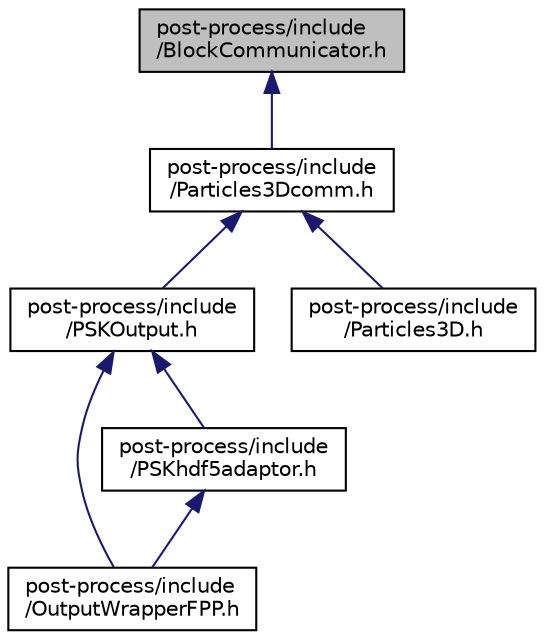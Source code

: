digraph "post-process/include/BlockCommunicator.h"
{
 // INTERACTIVE_SVG=YES
 // LATEX_PDF_SIZE
  edge [fontname="Helvetica",fontsize="10",labelfontname="Helvetica",labelfontsize="10"];
  node [fontname="Helvetica",fontsize="10",shape=record];
  Node1 [label="post-process/include\l/BlockCommunicator.h",height=0.2,width=0.4,color="black", fillcolor="grey75", style="filled", fontcolor="black",tooltip=" "];
  Node1 -> Node2 [dir="back",color="midnightblue",fontsize="10",style="solid",fontname="Helvetica"];
  Node2 [label="post-process/include\l/Particles3Dcomm.h",height=0.2,width=0.4,color="black", fillcolor="white", style="filled",URL="$d8/d5c/post-process_2include_2_particles3_dcomm_8h.html",tooltip=" "];
  Node2 -> Node3 [dir="back",color="midnightblue",fontsize="10",style="solid",fontname="Helvetica"];
  Node3 [label="post-process/include\l/PSKOutput.h",height=0.2,width=0.4,color="black", fillcolor="white", style="filled",URL="$df/dfd/post-process_2include_2_p_s_k_output_8h.html",tooltip=" "];
  Node3 -> Node4 [dir="back",color="midnightblue",fontsize="10",style="solid",fontname="Helvetica"];
  Node4 [label="post-process/include\l/OutputWrapperFPP.h",height=0.2,width=0.4,color="black", fillcolor="white", style="filled",URL="$df/d3d/post-process_2include_2_output_wrapper_f_p_p_8h.html",tooltip=" "];
  Node3 -> Node5 [dir="back",color="midnightblue",fontsize="10",style="solid",fontname="Helvetica"];
  Node5 [label="post-process/include\l/PSKhdf5adaptor.h",height=0.2,width=0.4,color="black", fillcolor="white", style="filled",URL="$d8/dd3/post-process_2include_2_p_s_khdf5adaptor_8h.html",tooltip=" "];
  Node5 -> Node4 [dir="back",color="midnightblue",fontsize="10",style="solid",fontname="Helvetica"];
  Node2 -> Node6 [dir="back",color="midnightblue",fontsize="10",style="solid",fontname="Helvetica"];
  Node6 [label="post-process/include\l/Particles3D.h",height=0.2,width=0.4,color="black", fillcolor="white", style="filled",URL="$df/dcb/post-process_2include_2_particles3_d_8h.html",tooltip=" "];
}

